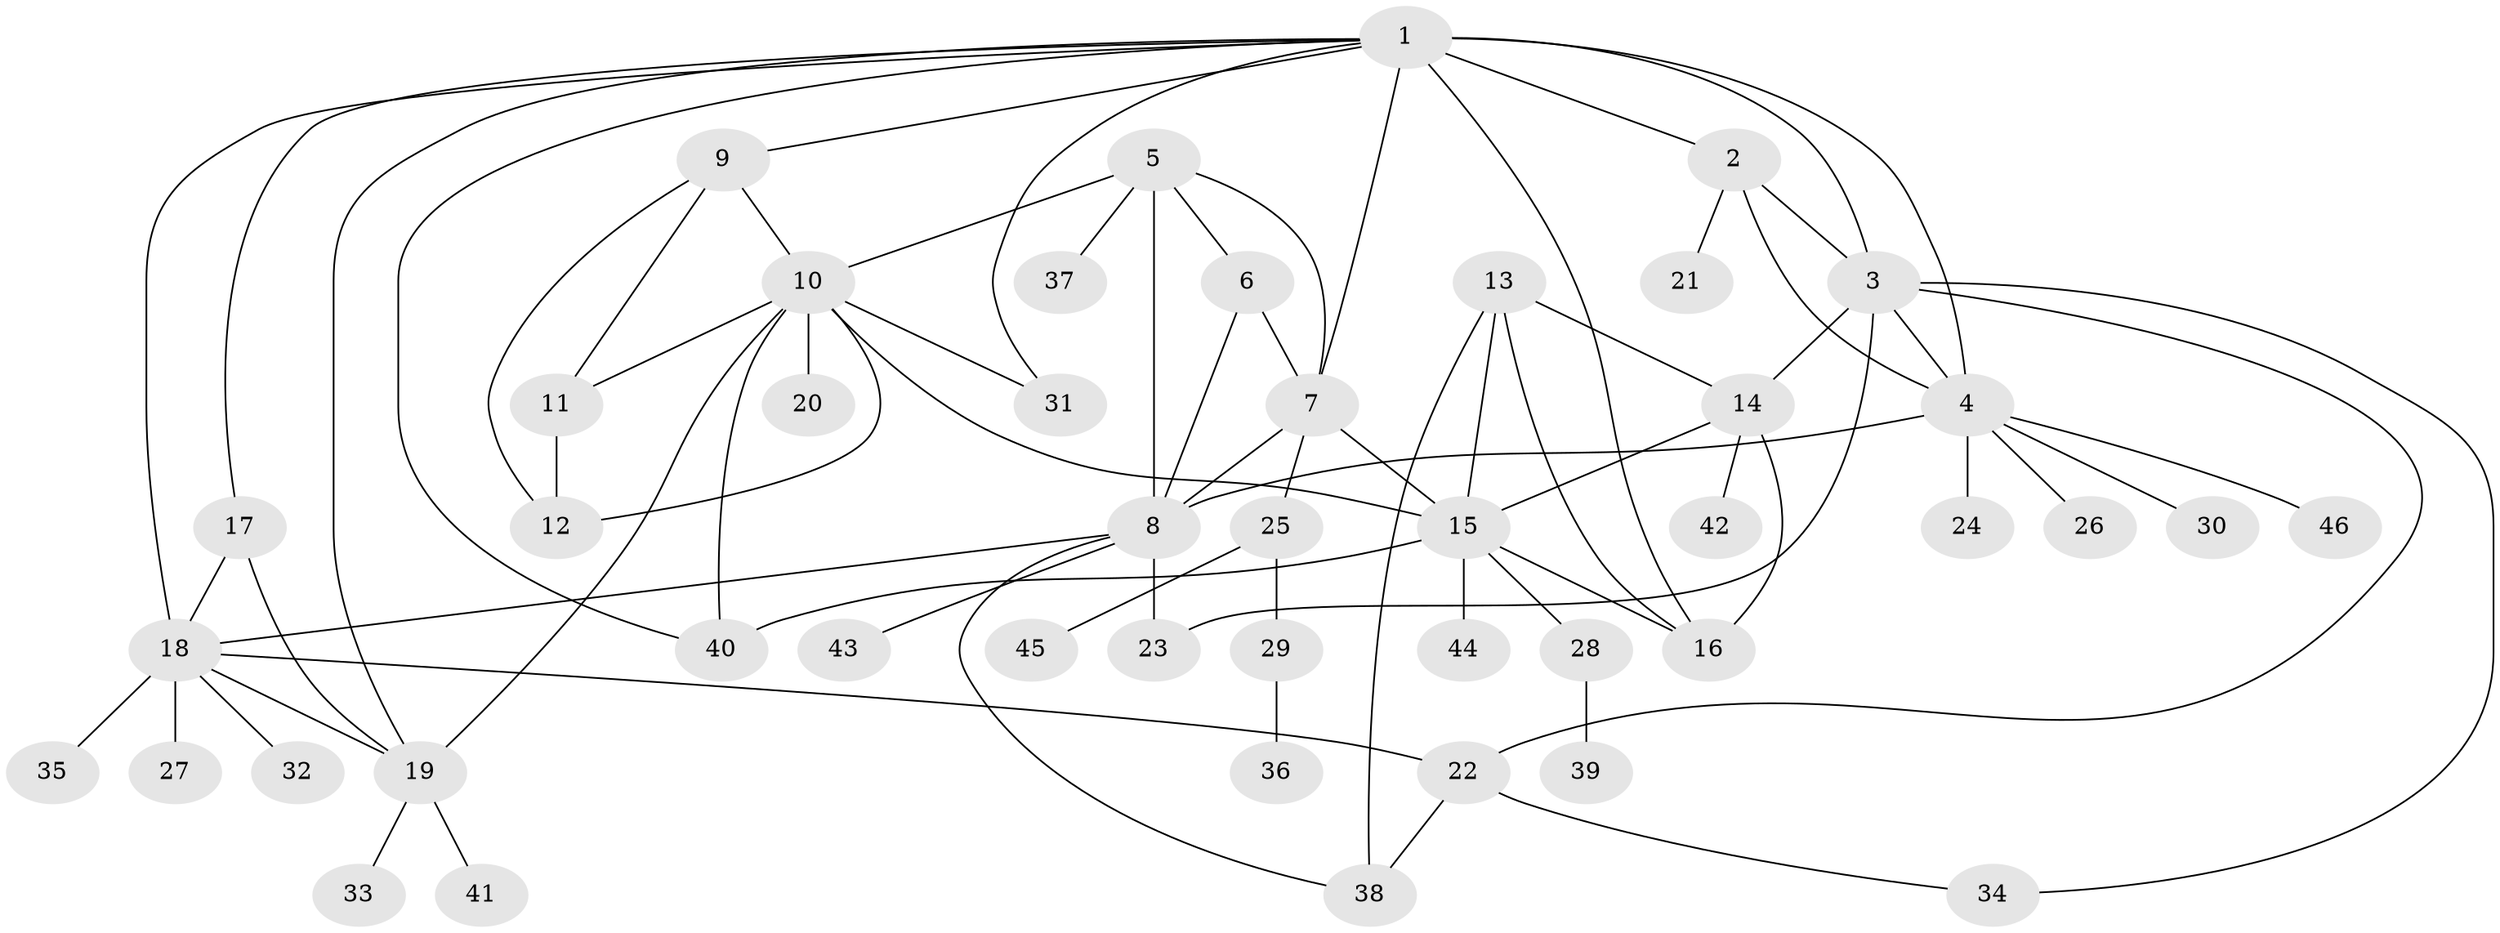 // original degree distribution, {4: 0.03296703296703297, 5: 0.04395604395604396, 12: 0.03296703296703297, 9: 0.02197802197802198, 6: 0.06593406593406594, 3: 0.04395604395604396, 10: 0.01098901098901099, 7: 0.02197802197802198, 1: 0.5274725274725275, 2: 0.1978021978021978}
// Generated by graph-tools (version 1.1) at 2025/37/03/09/25 02:37:27]
// undirected, 46 vertices, 75 edges
graph export_dot {
graph [start="1"]
  node [color=gray90,style=filled];
  1;
  2;
  3;
  4;
  5;
  6;
  7;
  8;
  9;
  10;
  11;
  12;
  13;
  14;
  15;
  16;
  17;
  18;
  19;
  20;
  21;
  22;
  23;
  24;
  25;
  26;
  27;
  28;
  29;
  30;
  31;
  32;
  33;
  34;
  35;
  36;
  37;
  38;
  39;
  40;
  41;
  42;
  43;
  44;
  45;
  46;
  1 -- 2 [weight=1.0];
  1 -- 3 [weight=4.0];
  1 -- 4 [weight=1.0];
  1 -- 7 [weight=1.0];
  1 -- 9 [weight=1.0];
  1 -- 16 [weight=1.0];
  1 -- 17 [weight=1.0];
  1 -- 18 [weight=1.0];
  1 -- 19 [weight=1.0];
  1 -- 31 [weight=1.0];
  1 -- 40 [weight=2.0];
  2 -- 3 [weight=1.0];
  2 -- 4 [weight=1.0];
  2 -- 21 [weight=1.0];
  3 -- 4 [weight=1.0];
  3 -- 14 [weight=2.0];
  3 -- 22 [weight=1.0];
  3 -- 23 [weight=1.0];
  3 -- 34 [weight=1.0];
  4 -- 8 [weight=1.0];
  4 -- 24 [weight=1.0];
  4 -- 26 [weight=1.0];
  4 -- 30 [weight=1.0];
  4 -- 46 [weight=1.0];
  5 -- 6 [weight=1.0];
  5 -- 7 [weight=1.0];
  5 -- 8 [weight=1.0];
  5 -- 10 [weight=1.0];
  5 -- 37 [weight=1.0];
  6 -- 7 [weight=3.0];
  6 -- 8 [weight=1.0];
  7 -- 8 [weight=1.0];
  7 -- 15 [weight=1.0];
  7 -- 25 [weight=1.0];
  8 -- 18 [weight=1.0];
  8 -- 23 [weight=1.0];
  8 -- 38 [weight=1.0];
  8 -- 43 [weight=1.0];
  9 -- 10 [weight=1.0];
  9 -- 11 [weight=1.0];
  9 -- 12 [weight=1.0];
  10 -- 11 [weight=1.0];
  10 -- 12 [weight=1.0];
  10 -- 15 [weight=1.0];
  10 -- 19 [weight=1.0];
  10 -- 20 [weight=3.0];
  10 -- 31 [weight=1.0];
  10 -- 40 [weight=1.0];
  11 -- 12 [weight=3.0];
  13 -- 14 [weight=1.0];
  13 -- 15 [weight=1.0];
  13 -- 16 [weight=1.0];
  13 -- 38 [weight=2.0];
  14 -- 15 [weight=1.0];
  14 -- 16 [weight=1.0];
  14 -- 42 [weight=1.0];
  15 -- 16 [weight=1.0];
  15 -- 28 [weight=2.0];
  15 -- 40 [weight=1.0];
  15 -- 44 [weight=1.0];
  17 -- 18 [weight=1.0];
  17 -- 19 [weight=1.0];
  18 -- 19 [weight=1.0];
  18 -- 22 [weight=1.0];
  18 -- 27 [weight=4.0];
  18 -- 32 [weight=1.0];
  18 -- 35 [weight=1.0];
  19 -- 33 [weight=1.0];
  19 -- 41 [weight=1.0];
  22 -- 34 [weight=1.0];
  22 -- 38 [weight=1.0];
  25 -- 29 [weight=1.0];
  25 -- 45 [weight=1.0];
  28 -- 39 [weight=1.0];
  29 -- 36 [weight=1.0];
}
